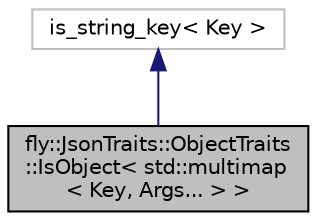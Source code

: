 digraph "fly::JsonTraits::ObjectTraits::IsObject&lt; std::multimap&lt; Key, Args... &gt; &gt;"
{
 // LATEX_PDF_SIZE
  edge [fontname="Helvetica",fontsize="10",labelfontname="Helvetica",labelfontsize="10"];
  node [fontname="Helvetica",fontsize="10",shape=record];
  Node1 [label="fly::JsonTraits::ObjectTraits\l::IsObject\< std::multimap\l\< Key, Args... \> \>",height=0.2,width=0.4,color="black", fillcolor="grey75", style="filled", fontcolor="black",tooltip=" "];
  Node2 -> Node1 [dir="back",color="midnightblue",fontsize="10",style="solid",fontname="Helvetica"];
  Node2 [label="is_string_key\< Key \>",height=0.2,width=0.4,color="grey75", fillcolor="white", style="filled",tooltip=" "];
}
